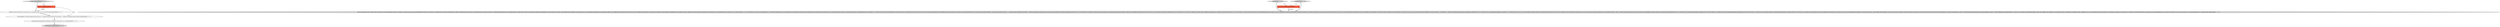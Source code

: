 digraph {
8 [style = filled, label = "binder.bind().in()@@@6@@@['0', '0', '1']", fillcolor = lightgray, shape = ellipse image = "AAA0AAABBB3BBB"];
9 [style = filled, label = "rowIngestionMetersHandlerProviderBinder.addBinding(\"dropwizard\").to().in()@@@5@@@['0', '0', '1']", fillcolor = white, shape = ellipse image = "AAA0AAABBB3BBB"];
2 [style = filled, label = "return ImmutableList.of(new Module(){@Override public void configure(Binder binder){if (standalone) {binder.bindConstant().annotatedWith(Names.named(\"serviceName\")).to(IndexingServiceSelectorConfig.DEFAULT_SERVICE_NAME)binder.bindConstant().annotatedWith(Names.named(\"servicePort\")).to(8090)binder.bindConstant().annotatedWith(Names.named(\"tlsServicePort\")).to(8290)}JsonConfigProvider.bind(binder,\"druid.coordinator.asOverlord\",)JsonConfigProvider.bind(binder,\"druid.indexer.queue\",)JsonConfigProvider.bind(binder,\"druid.indexer.tasklock\",)JsonConfigProvider.bind(binder,\"druid.indexer.task\",)JsonConfigProvider.bind(binder,\"druid.indexer.task.default\",)JsonConfigProvider.bind(binder,\"druid.indexer.auditlog\",)binder.bind().in()binder.bind().to()binder.bind().to()binder.bind().to().in()binder.bind(new TypeLiteral<List<TaskLogStreamer>>(){}).toProvider(new ListProvider<TaskLogStreamer>().add().add()).in()binder.bind().to().in()binder.bind().in()binder.bind().in()binder.bind().in()binder.bind().in()binder.bind().in()binder.bind().to().in()binder.bind(new TypeLiteral<IndexTaskClientFactory<ParallelIndexSupervisorTaskClient>>(){}).toProvider(Providers.of(null))binder.bind().toProvider(Providers.of(null))binder.bind().toProvider(Providers.of(new NoopChatHandlerProvider()))PolyBind.createChoice(binder,\"druid.indexer.task.rowIngestionMeters.type\",Key.get(),Key.get())final MapBinder<String,RowIngestionMetersFactory> rowIngestionMetersHandlerProviderBinder = PolyBind.optionBinder(binder,Key.get())rowIngestionMetersHandlerProviderBinder.addBinding(\"dropwizard\").to().in()binder.bind().in()configureTaskStorage(binder)configureAutoscale(binder)configureRunners(binder)configureOverlordHelpers(binder)binder.bind().toProvider().in()if (standalone) {binder.bind().in()binder.bind().to().in()binder.bind().to().in()}Jerseys.addResource(binder,)Jerseys.addResource(binder,)Jerseys.addResource(binder,)binder.bind().to().in()if (standalone) {LifecycleModule.register(binder,)}bindNodeRoleAndAnnouncer(binder,,DiscoverySideEffectsProvider.builder(NodeRole.OVERLORD).build())Jerseys.addResource(binder,)LifecycleModule.registerKey(binder,Key.get())}private void configureTaskStorage(Binder binder){JsonConfigProvider.bind(binder,\"druid.indexer.storage\",)PolyBind.createChoice(binder,\"druid.indexer.storage.type\",Key.get(),Key.get())final MapBinder<String,TaskStorage> storageBinder = PolyBind.optionBinder(binder,Key.get())storageBinder.addBinding(\"local\").to()binder.bind().in()storageBinder.addBinding(\"metadata\").to().in()binder.bind().in()}private void configureRunners(Binder binder){JsonConfigProvider.bind(binder,\"druid.worker\",)PolyBind.createChoice(binder,\"druid.indexer.runner.type\",Key.get(),Key.get())final MapBinder<String,TaskRunnerFactory> biddy = PolyBind.optionBinder(binder,Key.get())IndexingServiceModuleHelper.configureTaskRunnerConfigs(binder)biddy.addBinding(\"local\").to()binder.bind().in()biddy.addBinding(RemoteTaskRunnerFactory.TYPE_NAME).to().in()binder.bind().in()biddy.addBinding(HttpRemoteTaskRunnerFactory.TYPE_NAME).to().in()binder.bind().in()JacksonConfigProvider.bind(binder,WorkerBehaviorConfig.CONFIG_KEY,,null)}private void configureAutoscale(Binder binder){JsonConfigProvider.bind(binder,\"druid.indexer.autoscale\",)JsonConfigProvider.bind(binder,\"druid.indexer.autoscale\",)JsonConfigProvider.bind(binder,\"druid.indexer.autoscale\",)PolyBind.createChoice(binder,\"druid.indexer.autoscale.strategy.type\",Key.get(),Key.get())final MapBinder<String,ProvisioningStrategy> biddy = PolyBind.optionBinder(binder,Key.get())biddy.addBinding(\"simple\").to()biddy.addBinding(\"pendingTaskBased\").to()}private void configureOverlordHelpers(Binder binder){JsonConfigProvider.bind(binder,\"druid.indexer.logs.kill\",)Multibinder.newSetBinder(binder,).addBinding().to()}},new IndexingServiceFirehoseModule(),new IndexingServiceInputSourceModule(),new IndexingServiceTaskLogsModule(),new IndexingServiceTuningConfigModule(),new InputSourceModule(),new SupervisorModule(),new LookupSerdeModule(),new SamplerModule())@@@3@@@['1', '1', '0']", fillcolor = lightgray, shape = ellipse image = "AAA0AAABBB1BBB"];
7 [style = filled, label = "PolyBind.createChoice(binder,\"druid.indexer.task.rowIngestionMeters.type\",Key.get(),Key.get())@@@3@@@['0', '0', '1']", fillcolor = white, shape = ellipse image = "AAA0AAABBB3BBB"];
0 [style = filled, label = "final boolean standalone@@@2@@@['1', '1', '0']", fillcolor = tomato, shape = box image = "AAA0AAABBB1BBB"];
4 [style = filled, label = "final MapBinder<String,RowIngestionMetersFactory> rowIngestionMetersHandlerProviderBinder = PolyBind.optionBinder(binder,Key.get())@@@4@@@['0', '0', '1']", fillcolor = white, shape = ellipse image = "AAA0AAABBB3BBB"];
1 [style = filled, label = "getModules['1', '0', '0']", fillcolor = lightgray, shape = diamond image = "AAA0AAABBB1BBB"];
3 [style = filled, label = "getModules['0', '1', '0']", fillcolor = lightgray, shape = diamond image = "AAA0AAABBB2BBB"];
6 [style = filled, label = "Binder binder@@@2@@@['0', '0', '1']", fillcolor = tomato, shape = box image = "AAA0AAABBB3BBB"];
5 [style = filled, label = "bindRowIngestionMeters['0', '0', '1']", fillcolor = lightgray, shape = diamond image = "AAA0AAABBB3BBB"];
5->6 [style = dotted, label="true"];
0->2 [style = solid, label="standalone"];
9->8 [style = bold, label=""];
5->7 [style = bold, label=""];
6->7 [style = solid, label="binder"];
6->4 [style = solid, label="binder"];
7->4 [style = bold, label=""];
4->9 [style = bold, label=""];
1->2 [style = bold, label=""];
1->0 [style = dotted, label="true"];
3->2 [style = bold, label=""];
3->0 [style = dotted, label="true"];
}
